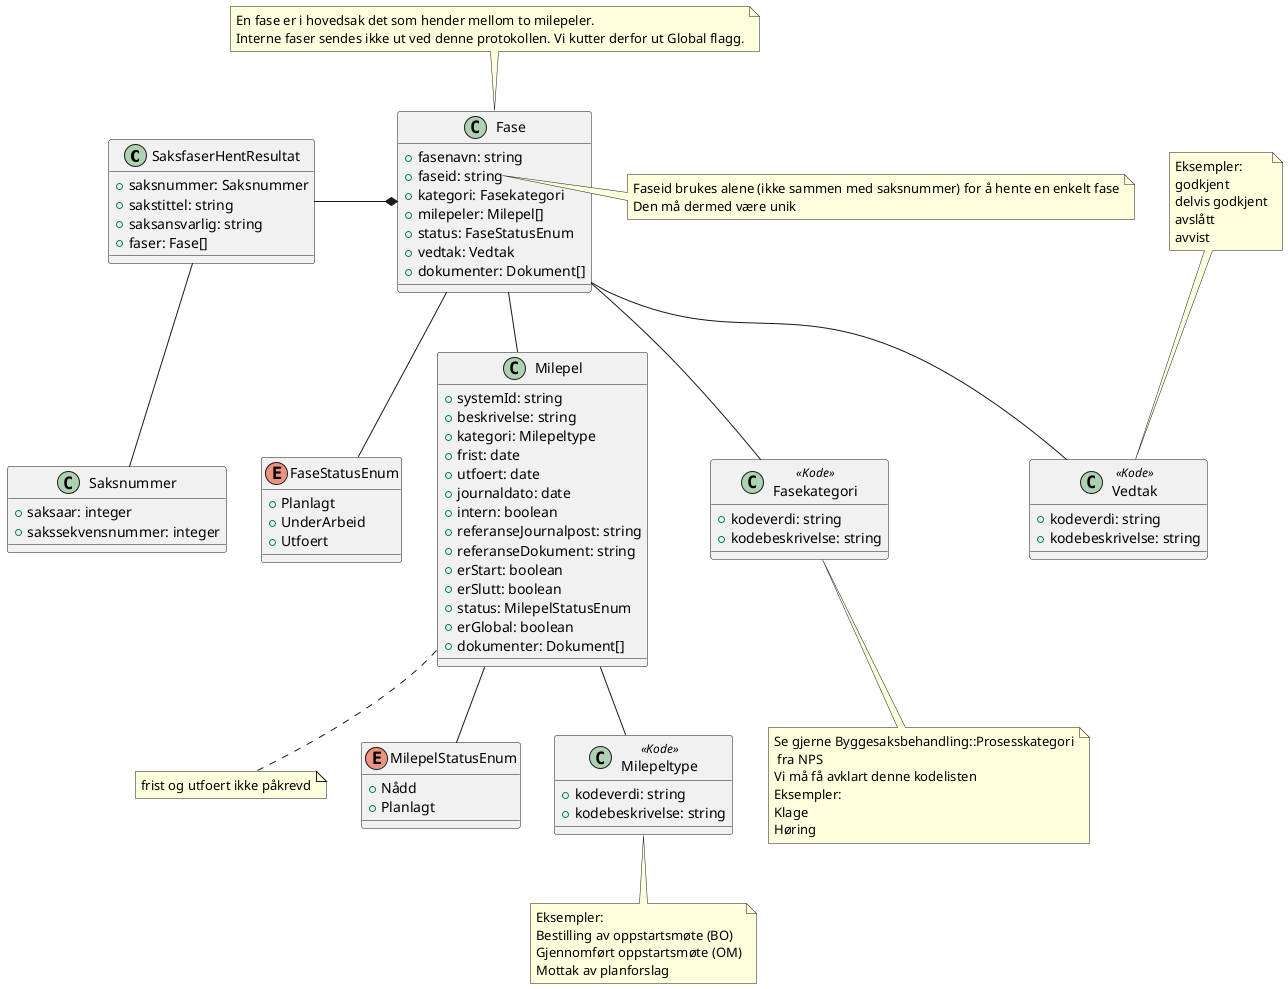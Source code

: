 @startuml
class SaksfaserHentResultat {
    +saksnummer: Saksnummer
    +sakstittel: string
    +saksansvarlig: string
    +faser: Fase[]
}

SaksfaserHentResultat -* Fase
SaksfaserHentResultat -- Saksnummer

note top of Fase : En fase er i hovedsak det som hender mellom to milepeler.\nInterne faser sendes ikke ut ved denne protokollen. Vi kutter derfor ut Global flagg. 

class Fase {
    +fasenavn: string
    +faseid: string
    +kategori: Fasekategori
    +milepeler: Milepel[]
    +status: FaseStatusEnum
    +vedtak: Vedtak
    +dokumenter: Dokument[]
}

note right of Fase::faseid
    Faseid brukes alene (ikke sammen med saksnummer) for å hente en enkelt fase
    Den må dermed være unik 
end note

class Fasekategori <<Kode>> {
    +kodeverdi: string
    +kodebeskrivelse: string
}

note bottom of Fasekategori : Se gjerne Byggesaksbehandling::Prosesskategori\n fra NPS\nVi må få avklart denne kodelisten\nEksempler:\nKlage\nHøring 


Fase -- Fasekategori
Fase -- Vedtak

note top of Vedtak : Eksempler:\ngodkjent\ndelvis godkjent\navslått\navvist 

class Vedtak <<Kode>> {
    +kodeverdi: string
    +kodebeskrivelse: string
}

Fase -- FaseStatusEnum

enum FaseStatusEnum {
    +Planlagt
    +UnderArbeid
    +Utfoert
}

Fase -- Milepel

note bottom of Milepel: frist og utfoert ikke påkrevd

class Milepel {
    +systemId: string
    +beskrivelse: string
    +kategori: Milepeltype
    +frist: date
    +utfoert: date
    +journaldato: date
    +intern: boolean
    +referanseJournalpost: string
    +referanseDokument: string
    +erStart: boolean
    +erSlutt: boolean
    +status: MilepelStatusEnum
    +erGlobal: boolean
    +dokumenter: Dokument[]
}

Milepel -- MilepelStatusEnum
Milepel -- Milepeltype

note bottom of Milepeltype : Eksempler: \nBestilling av oppstartsmøte (BO)\nGjennomført oppstartsmøte (OM)\nMottak av planforslag
 
class Milepeltype <<Kode>> {
    +kodeverdi: string
    +kodebeskrivelse: string
}

enum MilepelStatusEnum {
    +Nådd
    +Planlagt
}

class Saksnummer {
    +saksaar: integer
    +sakssekvensnummer: integer 
}

@enduml